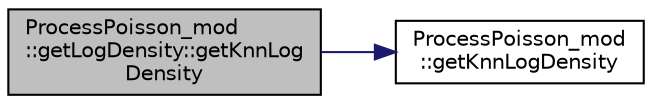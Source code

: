 digraph "ProcessPoisson_mod::getLogDensity::getKnnLogDensity"
{
 // LATEX_PDF_SIZE
  edge [fontname="Helvetica",fontsize="10",labelfontname="Helvetica",labelfontsize="10"];
  node [fontname="Helvetica",fontsize="10",shape=record];
  rankdir="LR";
  Node1 [label="ProcessPoisson_mod\l::getLogDensity::getKnnLog\lDensity",height=0.2,width=0.4,color="black", fillcolor="grey75", style="filled", fontcolor="black",tooltip="Return the natural log rate density logDensity form the input log of average k nearest neighbor dista..."];
  Node1 -> Node2 [color="midnightblue",fontsize="10",style="solid",fontname="Helvetica"];
  Node2 [label="ProcessPoisson_mod\l::getKnnLogDensity",height=0.2,width=0.4,color="black", fillcolor="white", style="filled",URL="$namespaceProcessPoisson__mod.html#a4fcde236fcf2d0e4220171ae1942cc18",tooltip="Return the natural log rate density logDensity form the input log of average k nearest neighbor dista..."];
}
